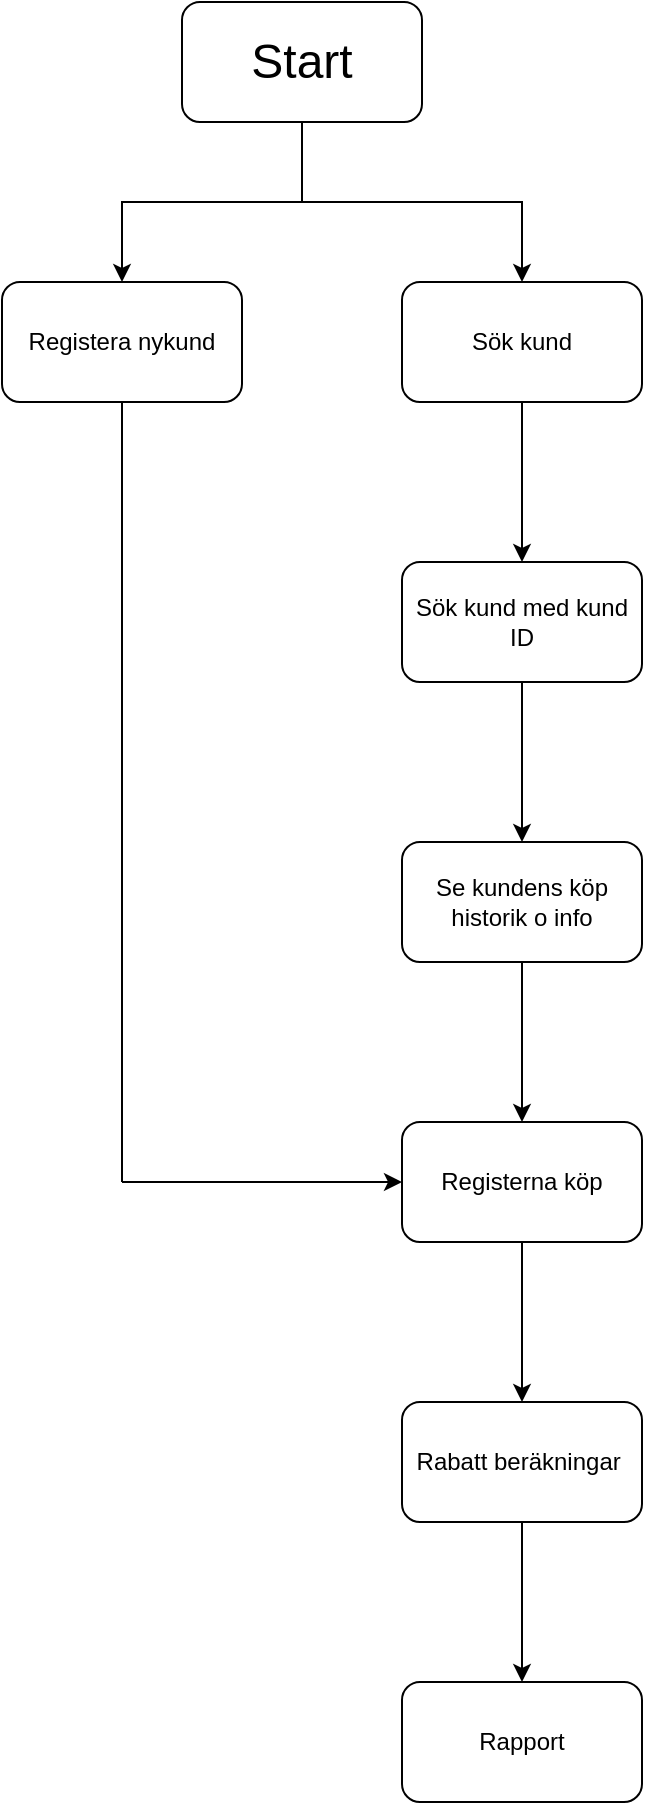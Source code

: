 <mxfile version="26.2.14">
  <diagram name="Sida-1" id="zjHYMJxAg3mKVfapwsNn">
    <mxGraphModel dx="905" dy="1135" grid="1" gridSize="10" guides="1" tooltips="1" connect="1" arrows="1" fold="1" page="1" pageScale="1" pageWidth="827" pageHeight="1169" math="0" shadow="0">
      <root>
        <mxCell id="0" />
        <mxCell id="1" parent="0" />
        <mxCell id="tAz28tdVWhwVygO2mN5v-3" value="" style="edgeStyle=orthogonalEdgeStyle;rounded=0;orthogonalLoop=1;jettySize=auto;html=1;" edge="1" parent="1" source="tAz28tdVWhwVygO2mN5v-1" target="tAz28tdVWhwVygO2mN5v-2">
          <mxGeometry relative="1" as="geometry" />
        </mxCell>
        <mxCell id="tAz28tdVWhwVygO2mN5v-5" value="" style="edgeStyle=orthogonalEdgeStyle;rounded=0;orthogonalLoop=1;jettySize=auto;html=1;" edge="1" parent="1" source="tAz28tdVWhwVygO2mN5v-1" target="tAz28tdVWhwVygO2mN5v-4">
          <mxGeometry relative="1" as="geometry" />
        </mxCell>
        <mxCell id="tAz28tdVWhwVygO2mN5v-1" value="&lt;font style=&quot;font-size: 24px;&quot;&gt;Start&lt;/font&gt;" style="rounded=1;whiteSpace=wrap;html=1;" vertex="1" parent="1">
          <mxGeometry x="290" y="210" width="120" height="60" as="geometry" />
        </mxCell>
        <mxCell id="tAz28tdVWhwVygO2mN5v-7" value="" style="edgeStyle=orthogonalEdgeStyle;rounded=0;orthogonalLoop=1;jettySize=auto;html=1;" edge="1" parent="1" source="tAz28tdVWhwVygO2mN5v-2" target="tAz28tdVWhwVygO2mN5v-6">
          <mxGeometry relative="1" as="geometry" />
        </mxCell>
        <mxCell id="tAz28tdVWhwVygO2mN5v-2" value="Sök kund" style="whiteSpace=wrap;html=1;rounded=1;" vertex="1" parent="1">
          <mxGeometry x="400" y="350" width="120" height="60" as="geometry" />
        </mxCell>
        <mxCell id="tAz28tdVWhwVygO2mN5v-4" value="Registera nykund" style="whiteSpace=wrap;html=1;rounded=1;" vertex="1" parent="1">
          <mxGeometry x="200" y="350" width="120" height="60" as="geometry" />
        </mxCell>
        <mxCell id="tAz28tdVWhwVygO2mN5v-9" value="" style="edgeStyle=orthogonalEdgeStyle;rounded=0;orthogonalLoop=1;jettySize=auto;html=1;" edge="1" parent="1" source="tAz28tdVWhwVygO2mN5v-6" target="tAz28tdVWhwVygO2mN5v-8">
          <mxGeometry relative="1" as="geometry" />
        </mxCell>
        <mxCell id="tAz28tdVWhwVygO2mN5v-6" value="Sök kund med kund ID" style="whiteSpace=wrap;html=1;rounded=1;" vertex="1" parent="1">
          <mxGeometry x="400" y="490" width="120" height="60" as="geometry" />
        </mxCell>
        <mxCell id="tAz28tdVWhwVygO2mN5v-11" value="" style="edgeStyle=orthogonalEdgeStyle;rounded=0;orthogonalLoop=1;jettySize=auto;html=1;" edge="1" parent="1" source="tAz28tdVWhwVygO2mN5v-8" target="tAz28tdVWhwVygO2mN5v-10">
          <mxGeometry relative="1" as="geometry" />
        </mxCell>
        <mxCell id="tAz28tdVWhwVygO2mN5v-8" value="Se kundens köp historik o info" style="whiteSpace=wrap;html=1;rounded=1;" vertex="1" parent="1">
          <mxGeometry x="400" y="630" width="120" height="60" as="geometry" />
        </mxCell>
        <mxCell id="tAz28tdVWhwVygO2mN5v-15" value="" style="edgeStyle=orthogonalEdgeStyle;rounded=0;orthogonalLoop=1;jettySize=auto;html=1;" edge="1" parent="1" source="tAz28tdVWhwVygO2mN5v-10" target="tAz28tdVWhwVygO2mN5v-14">
          <mxGeometry relative="1" as="geometry" />
        </mxCell>
        <mxCell id="tAz28tdVWhwVygO2mN5v-10" value="Registerna köp" style="whiteSpace=wrap;html=1;rounded=1;" vertex="1" parent="1">
          <mxGeometry x="400" y="770" width="120" height="60" as="geometry" />
        </mxCell>
        <mxCell id="tAz28tdVWhwVygO2mN5v-12" value="" style="endArrow=classic;html=1;rounded=0;entryX=0;entryY=0.5;entryDx=0;entryDy=0;" edge="1" parent="1" target="tAz28tdVWhwVygO2mN5v-10">
          <mxGeometry width="50" height="50" relative="1" as="geometry">
            <mxPoint x="260" y="800" as="sourcePoint" />
            <mxPoint x="260" y="760" as="targetPoint" />
          </mxGeometry>
        </mxCell>
        <mxCell id="tAz28tdVWhwVygO2mN5v-13" value="" style="endArrow=none;html=1;rounded=0;entryX=0.5;entryY=1;entryDx=0;entryDy=0;" edge="1" parent="1" target="tAz28tdVWhwVygO2mN5v-4">
          <mxGeometry width="50" height="50" relative="1" as="geometry">
            <mxPoint x="260" y="800" as="sourcePoint" />
            <mxPoint x="430" y="550" as="targetPoint" />
          </mxGeometry>
        </mxCell>
        <mxCell id="tAz28tdVWhwVygO2mN5v-17" value="" style="edgeStyle=orthogonalEdgeStyle;rounded=0;orthogonalLoop=1;jettySize=auto;html=1;" edge="1" parent="1" source="tAz28tdVWhwVygO2mN5v-14" target="tAz28tdVWhwVygO2mN5v-16">
          <mxGeometry relative="1" as="geometry" />
        </mxCell>
        <mxCell id="tAz28tdVWhwVygO2mN5v-14" value="Rabatt beräkningar&amp;nbsp;" style="whiteSpace=wrap;html=1;rounded=1;" vertex="1" parent="1">
          <mxGeometry x="400" y="910" width="120" height="60" as="geometry" />
        </mxCell>
        <mxCell id="tAz28tdVWhwVygO2mN5v-16" value="Rapport" style="whiteSpace=wrap;html=1;rounded=1;" vertex="1" parent="1">
          <mxGeometry x="400" y="1050" width="120" height="60" as="geometry" />
        </mxCell>
      </root>
    </mxGraphModel>
  </diagram>
</mxfile>
